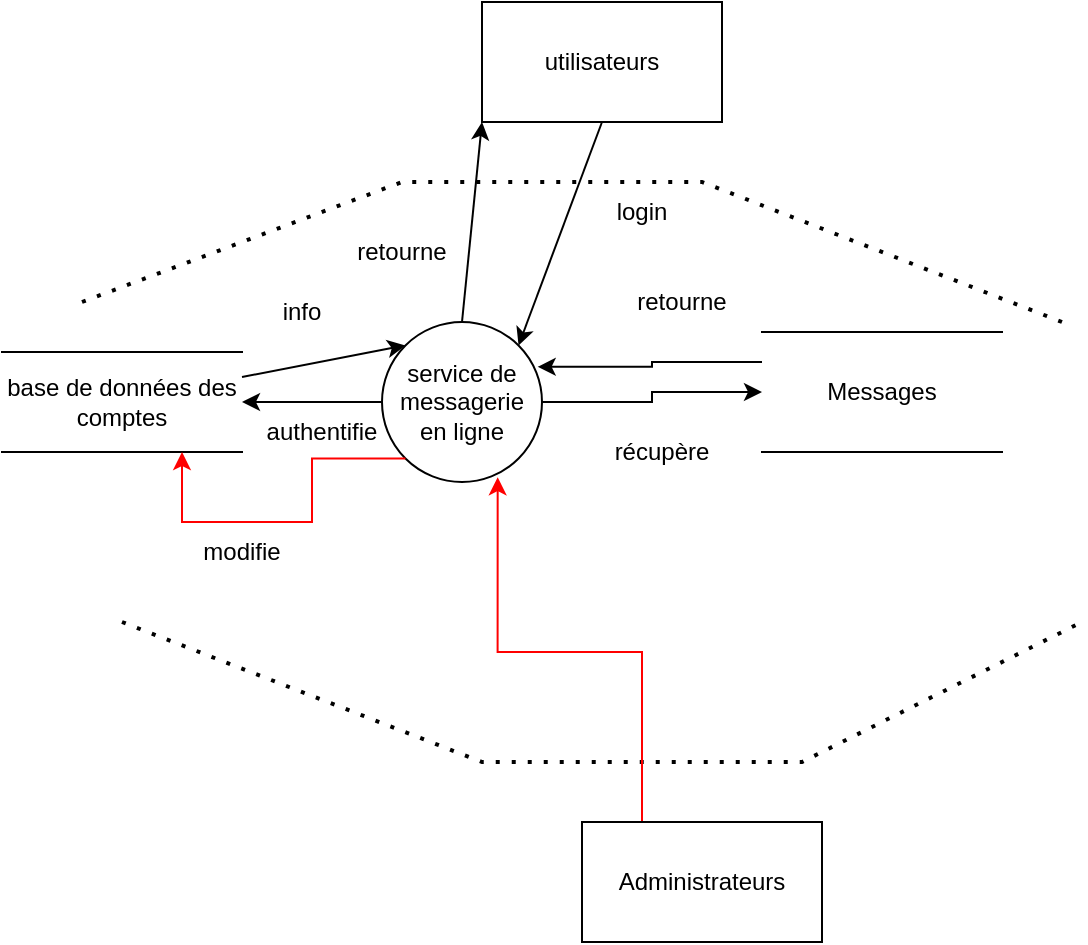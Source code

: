 <mxfile version="16.4.3" type="device"><diagram id="TX13EJa3MRHb1IzmGVI4" name="Page-1"><mxGraphModel dx="1136" dy="484" grid="1" gridSize="10" guides="1" tooltips="1" connect="1" arrows="1" fold="1" page="1" pageScale="1" pageWidth="827" pageHeight="1169" math="0" shadow="0"><root><mxCell id="0"/><mxCell id="1" parent="0"/><mxCell id="kRhU3B6iSyct-J8EvH6z-11" style="edgeStyle=orthogonalEdgeStyle;rounded=0;orthogonalLoop=1;jettySize=auto;html=1;exitX=0;exitY=0.5;exitDx=0;exitDy=0;entryX=1;entryY=0.5;entryDx=0;entryDy=0;" parent="1" source="kRhU3B6iSyct-J8EvH6z-1" target="kRhU3B6iSyct-J8EvH6z-8" edge="1"><mxGeometry relative="1" as="geometry"/></mxCell><mxCell id="kRhU3B6iSyct-J8EvH6z-19" style="edgeStyle=orthogonalEdgeStyle;rounded=0;orthogonalLoop=1;jettySize=auto;html=1;exitX=1;exitY=0.5;exitDx=0;exitDy=0;entryX=0;entryY=0.5;entryDx=0;entryDy=0;strokeColor=#000000;fillColor=#FF0000;" parent="1" source="kRhU3B6iSyct-J8EvH6z-1" target="kRhU3B6iSyct-J8EvH6z-17" edge="1"><mxGeometry relative="1" as="geometry"/></mxCell><mxCell id="kRhU3B6iSyct-J8EvH6z-1" value="service de messagerie en ligne" style="ellipse;whiteSpace=wrap;html=1;aspect=fixed;" parent="1" vertex="1"><mxGeometry x="200" y="170" width="80" height="80" as="geometry"/></mxCell><mxCell id="kRhU3B6iSyct-J8EvH6z-2" value="utilisateurs" style="rounded=0;whiteSpace=wrap;html=1;" parent="1" vertex="1"><mxGeometry x="250" y="10" width="120" height="60" as="geometry"/></mxCell><mxCell id="kRhU3B6iSyct-J8EvH6z-3" value="" style="endArrow=classic;html=1;rounded=0;entryX=0;entryY=1;entryDx=0;entryDy=0;exitX=0.5;exitY=0;exitDx=0;exitDy=0;" parent="1" source="kRhU3B6iSyct-J8EvH6z-1" target="kRhU3B6iSyct-J8EvH6z-2" edge="1"><mxGeometry width="50" height="50" relative="1" as="geometry"><mxPoint x="200" y="170" as="sourcePoint"/><mxPoint x="240" y="110" as="targetPoint"/></mxGeometry></mxCell><mxCell id="kRhU3B6iSyct-J8EvH6z-4" value="" style="endArrow=classic;html=1;rounded=0;exitX=0.5;exitY=1;exitDx=0;exitDy=0;entryX=1;entryY=0;entryDx=0;entryDy=0;" parent="1" source="kRhU3B6iSyct-J8EvH6z-2" target="kRhU3B6iSyct-J8EvH6z-1" edge="1"><mxGeometry width="50" height="50" relative="1" as="geometry"><mxPoint x="180" y="190" as="sourcePoint"/><mxPoint x="230" y="140" as="targetPoint"/></mxGeometry></mxCell><mxCell id="kRhU3B6iSyct-J8EvH6z-5" value="" style="endArrow=none;dashed=1;html=1;dashPattern=1 3;strokeWidth=2;rounded=0;" parent="1" edge="1"><mxGeometry width="50" height="50" relative="1" as="geometry"><mxPoint x="50" y="160" as="sourcePoint"/><mxPoint x="540" y="170" as="targetPoint"/><Array as="points"><mxPoint x="210" y="100"/><mxPoint x="360" y="100"/></Array></mxGeometry></mxCell><mxCell id="kRhU3B6iSyct-J8EvH6z-6" value="" style="endArrow=none;dashed=1;html=1;dashPattern=1 3;strokeWidth=2;rounded=0;" parent="1" edge="1"><mxGeometry width="50" height="50" relative="1" as="geometry"><mxPoint x="70" y="320" as="sourcePoint"/><mxPoint x="550" y="320" as="targetPoint"/><Array as="points"><mxPoint x="250" y="390"/><mxPoint x="410" y="390"/></Array></mxGeometry></mxCell><mxCell id="kRhU3B6iSyct-J8EvH6z-7" value="retourne" style="text;html=1;strokeColor=none;fillColor=none;align=center;verticalAlign=middle;whiteSpace=wrap;rounded=0;" parent="1" vertex="1"><mxGeometry x="180" y="120" width="60" height="30" as="geometry"/></mxCell><mxCell id="kRhU3B6iSyct-J8EvH6z-8" value="base de données des comptes" style="shape=partialRectangle;whiteSpace=wrap;html=1;left=0;right=0;fillColor=none;" parent="1" vertex="1"><mxGeometry x="10" y="185" width="120" height="50" as="geometry"/></mxCell><mxCell id="kRhU3B6iSyct-J8EvH6z-9" value="" style="endArrow=classic;html=1;rounded=0;exitX=1;exitY=0.25;exitDx=0;exitDy=0;entryX=0;entryY=0;entryDx=0;entryDy=0;" parent="1" source="kRhU3B6iSyct-J8EvH6z-8" target="kRhU3B6iSyct-J8EvH6z-1" edge="1"><mxGeometry width="50" height="50" relative="1" as="geometry"><mxPoint x="180" y="260" as="sourcePoint"/><mxPoint x="230" y="210" as="targetPoint"/></mxGeometry></mxCell><mxCell id="kRhU3B6iSyct-J8EvH6z-10" value="info" style="text;html=1;strokeColor=none;fillColor=none;align=center;verticalAlign=middle;whiteSpace=wrap;rounded=0;" parent="1" vertex="1"><mxGeometry x="130" y="150" width="60" height="30" as="geometry"/></mxCell><mxCell id="kRhU3B6iSyct-J8EvH6z-12" value="authentifie" style="text;html=1;strokeColor=none;fillColor=none;align=center;verticalAlign=middle;whiteSpace=wrap;rounded=0;" parent="1" vertex="1"><mxGeometry x="140" y="210" width="60" height="30" as="geometry"/></mxCell><mxCell id="kRhU3B6iSyct-J8EvH6z-16" value="modifie" style="text;html=1;strokeColor=none;fillColor=none;align=center;verticalAlign=middle;whiteSpace=wrap;rounded=0;" parent="1" vertex="1"><mxGeometry x="100" y="270" width="60" height="30" as="geometry"/></mxCell><mxCell id="kRhU3B6iSyct-J8EvH6z-18" style="edgeStyle=orthogonalEdgeStyle;rounded=0;orthogonalLoop=1;jettySize=auto;html=1;exitX=0;exitY=0.25;exitDx=0;exitDy=0;strokeColor=#000000;fillColor=#FF0000;entryX=0.973;entryY=0.28;entryDx=0;entryDy=0;entryPerimeter=0;" parent="1" source="kRhU3B6iSyct-J8EvH6z-17" target="kRhU3B6iSyct-J8EvH6z-1" edge="1"><mxGeometry relative="1" as="geometry"><mxPoint x="320" y="205" as="targetPoint"/></mxGeometry></mxCell><mxCell id="kRhU3B6iSyct-J8EvH6z-17" value="Messages" style="shape=partialRectangle;whiteSpace=wrap;html=1;left=0;right=0;fillColor=none;" parent="1" vertex="1"><mxGeometry x="390" y="175" width="120" height="60" as="geometry"/></mxCell><mxCell id="kRhU3B6iSyct-J8EvH6z-20" value="retourne" style="text;html=1;strokeColor=none;fillColor=none;align=center;verticalAlign=middle;whiteSpace=wrap;rounded=0;" parent="1" vertex="1"><mxGeometry x="320" y="145" width="60" height="30" as="geometry"/></mxCell><mxCell id="kRhU3B6iSyct-J8EvH6z-22" value="récupère" style="text;html=1;strokeColor=none;fillColor=none;align=center;verticalAlign=middle;whiteSpace=wrap;rounded=0;" parent="1" vertex="1"><mxGeometry x="310" y="220" width="60" height="30" as="geometry"/></mxCell><mxCell id="kRhU3B6iSyct-J8EvH6z-31" style="edgeStyle=orthogonalEdgeStyle;rounded=0;orthogonalLoop=1;jettySize=auto;html=1;exitX=0.25;exitY=0;exitDx=0;exitDy=0;strokeColor=#FF0000;fillColor=#FF0000;entryX=0.723;entryY=0.97;entryDx=0;entryDy=0;entryPerimeter=0;" parent="1" source="kRhU3B6iSyct-J8EvH6z-28" target="kRhU3B6iSyct-J8EvH6z-1" edge="1"><mxGeometry relative="1" as="geometry"><mxPoint x="260" y="270" as="targetPoint"/></mxGeometry></mxCell><mxCell id="kRhU3B6iSyct-J8EvH6z-28" value="Administrateurs" style="rounded=0;whiteSpace=wrap;html=1;" parent="1" vertex="1"><mxGeometry x="300" y="420" width="120" height="60" as="geometry"/></mxCell><mxCell id="ovLFK51lhi6tkjrUUfFg-1" style="edgeStyle=orthogonalEdgeStyle;rounded=0;orthogonalLoop=1;jettySize=auto;html=1;strokeColor=#FF0000;fillColor=#FF0000;entryX=0.75;entryY=1;entryDx=0;entryDy=0;exitX=0;exitY=1;exitDx=0;exitDy=0;" edge="1" parent="1" source="kRhU3B6iSyct-J8EvH6z-1" target="kRhU3B6iSyct-J8EvH6z-8"><mxGeometry relative="1" as="geometry"><mxPoint x="267.84" y="257.6" as="targetPoint"/><mxPoint x="340" y="430" as="sourcePoint"/></mxGeometry></mxCell><mxCell id="ovLFK51lhi6tkjrUUfFg-2" value="login" style="text;html=1;strokeColor=none;fillColor=none;align=center;verticalAlign=middle;whiteSpace=wrap;rounded=0;" vertex="1" parent="1"><mxGeometry x="300" y="100" width="60" height="30" as="geometry"/></mxCell></root></mxGraphModel></diagram></mxfile>